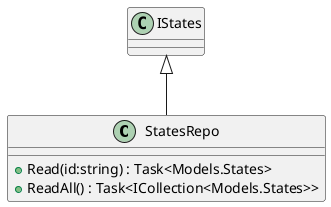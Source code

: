 @startuml
class StatesRepo {
    + Read(id:string) : Task<Models.States>
    + ReadAll() : Task<ICollection<Models.States>>
}
IStates <|-- StatesRepo
@enduml
